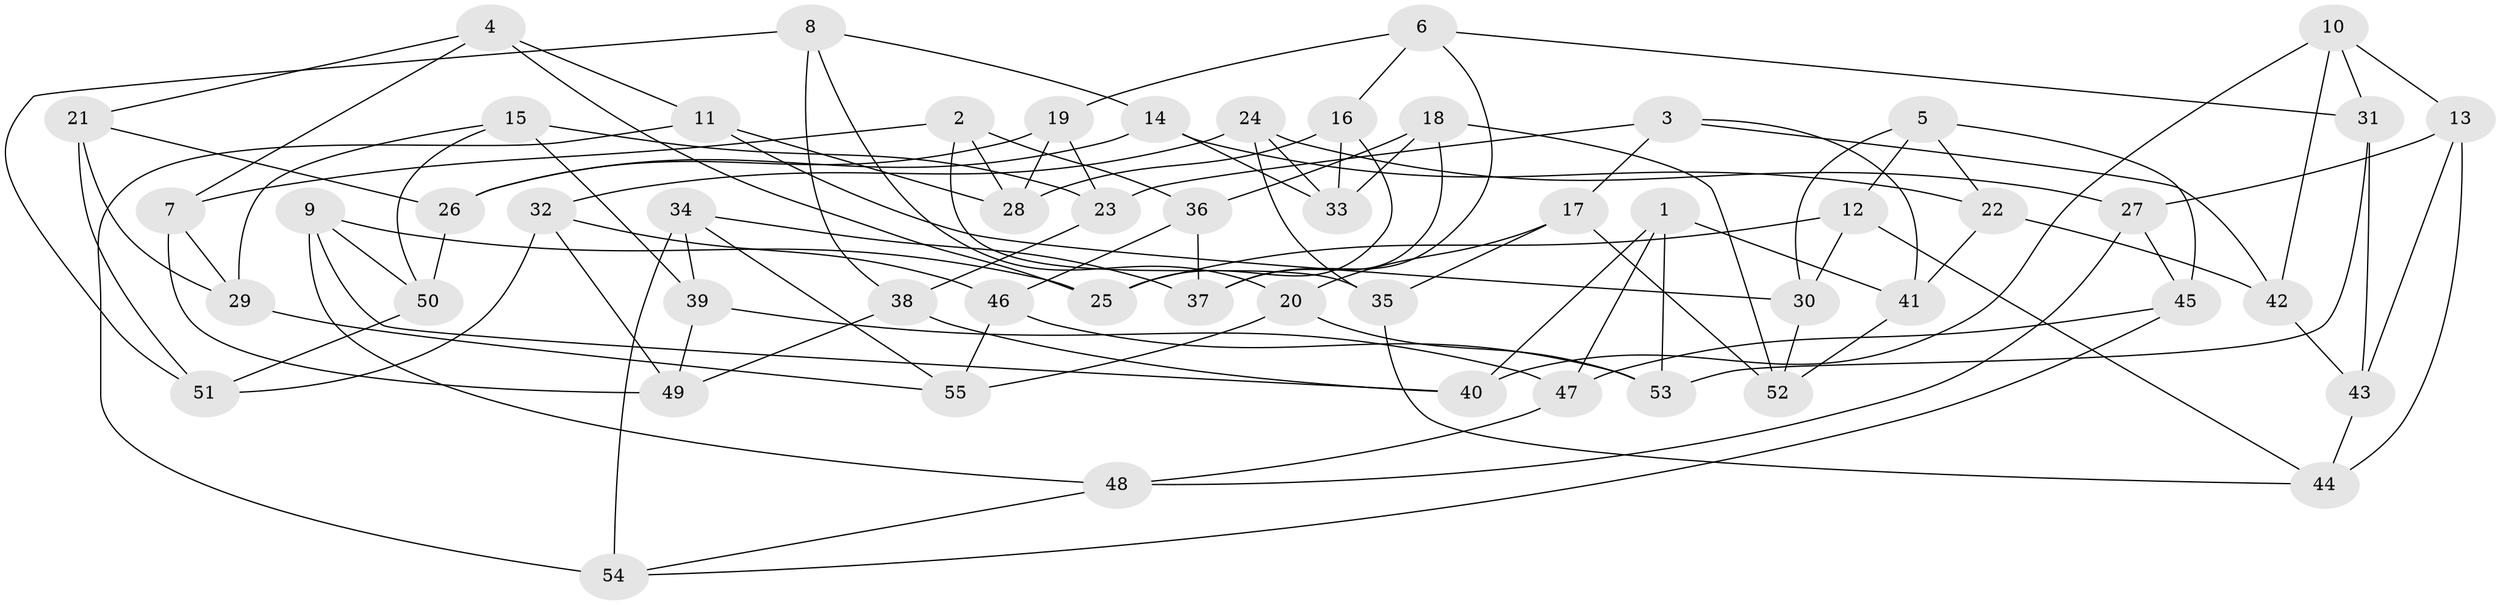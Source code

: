 // coarse degree distribution, {6: 0.53125, 5: 0.1875, 4: 0.21875, 3: 0.0625}
// Generated by graph-tools (version 1.1) at 2025/24/03/03/25 07:24:30]
// undirected, 55 vertices, 110 edges
graph export_dot {
graph [start="1"]
  node [color=gray90,style=filled];
  1;
  2;
  3;
  4;
  5;
  6;
  7;
  8;
  9;
  10;
  11;
  12;
  13;
  14;
  15;
  16;
  17;
  18;
  19;
  20;
  21;
  22;
  23;
  24;
  25;
  26;
  27;
  28;
  29;
  30;
  31;
  32;
  33;
  34;
  35;
  36;
  37;
  38;
  39;
  40;
  41;
  42;
  43;
  44;
  45;
  46;
  47;
  48;
  49;
  50;
  51;
  52;
  53;
  54;
  55;
  1 -- 47;
  1 -- 40;
  1 -- 53;
  1 -- 41;
  2 -- 7;
  2 -- 36;
  2 -- 28;
  2 -- 35;
  3 -- 17;
  3 -- 41;
  3 -- 23;
  3 -- 42;
  4 -- 7;
  4 -- 25;
  4 -- 11;
  4 -- 21;
  5 -- 45;
  5 -- 30;
  5 -- 22;
  5 -- 12;
  6 -- 16;
  6 -- 37;
  6 -- 19;
  6 -- 31;
  7 -- 29;
  7 -- 49;
  8 -- 38;
  8 -- 20;
  8 -- 14;
  8 -- 51;
  9 -- 40;
  9 -- 48;
  9 -- 50;
  9 -- 25;
  10 -- 31;
  10 -- 42;
  10 -- 40;
  10 -- 13;
  11 -- 30;
  11 -- 28;
  11 -- 54;
  12 -- 30;
  12 -- 44;
  12 -- 25;
  13 -- 43;
  13 -- 27;
  13 -- 44;
  14 -- 22;
  14 -- 33;
  14 -- 26;
  15 -- 23;
  15 -- 29;
  15 -- 50;
  15 -- 39;
  16 -- 33;
  16 -- 28;
  16 -- 25;
  17 -- 35;
  17 -- 20;
  17 -- 52;
  18 -- 36;
  18 -- 52;
  18 -- 37;
  18 -- 33;
  19 -- 26;
  19 -- 28;
  19 -- 23;
  20 -- 55;
  20 -- 53;
  21 -- 26;
  21 -- 51;
  21 -- 29;
  22 -- 41;
  22 -- 42;
  23 -- 38;
  24 -- 33;
  24 -- 35;
  24 -- 27;
  24 -- 32;
  26 -- 50;
  27 -- 45;
  27 -- 48;
  29 -- 55;
  30 -- 52;
  31 -- 53;
  31 -- 43;
  32 -- 46;
  32 -- 51;
  32 -- 49;
  34 -- 55;
  34 -- 39;
  34 -- 54;
  34 -- 37;
  35 -- 44;
  36 -- 37;
  36 -- 46;
  38 -- 40;
  38 -- 49;
  39 -- 47;
  39 -- 49;
  41 -- 52;
  42 -- 43;
  43 -- 44;
  45 -- 54;
  45 -- 47;
  46 -- 53;
  46 -- 55;
  47 -- 48;
  48 -- 54;
  50 -- 51;
}
